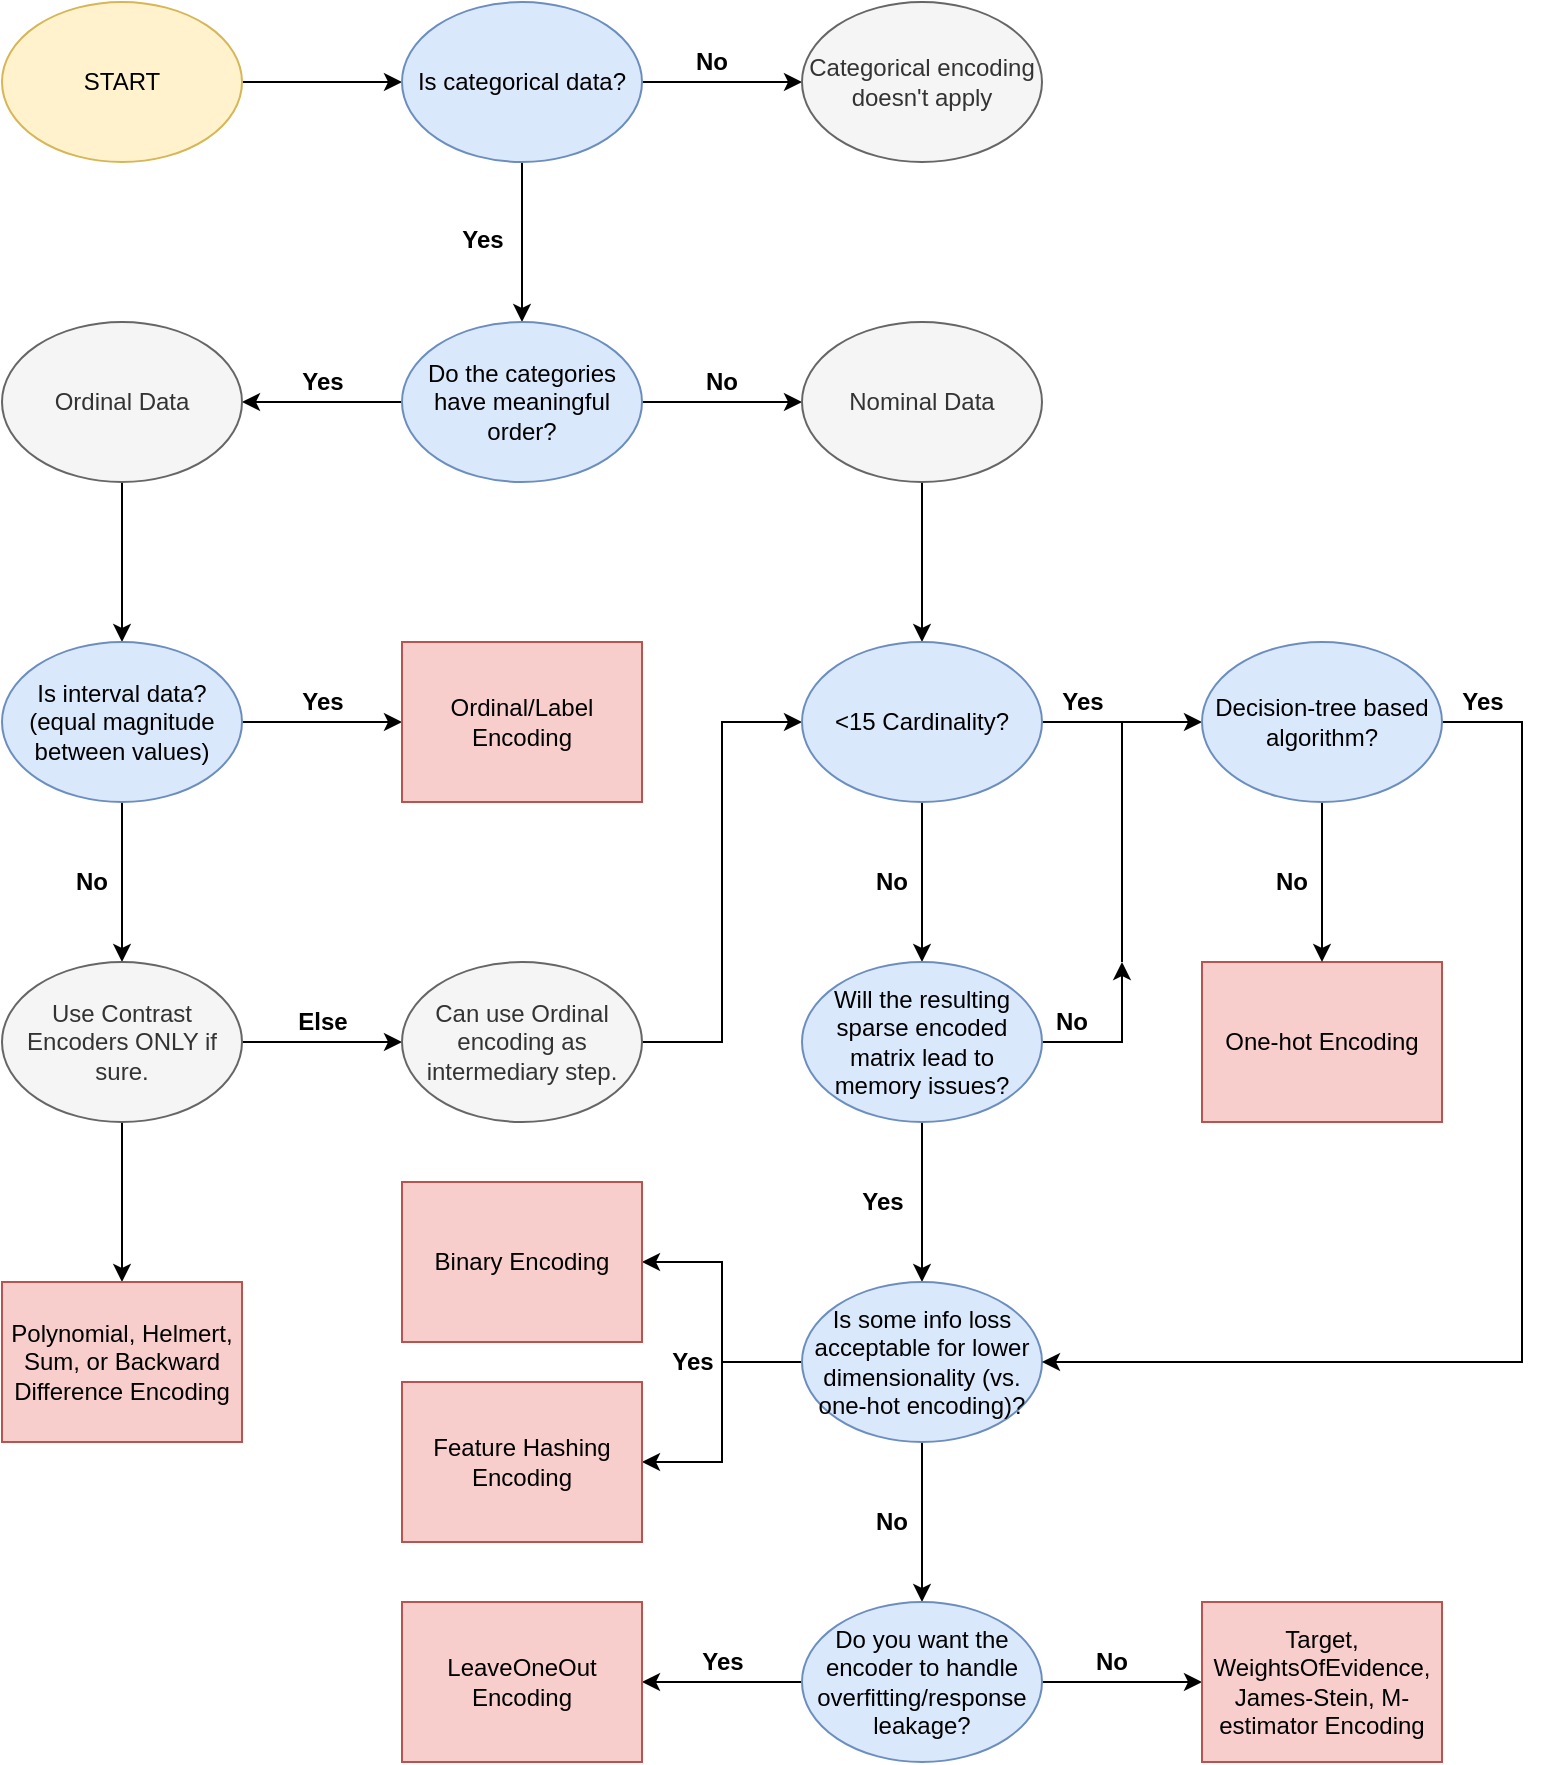 <mxfile version="10.9.7"><diagram id="cJisVo8r_1N0Y84PPaFP" name="Page-1"><mxGraphModel dx="1409" dy="685" grid="1" gridSize="10" guides="1" tooltips="1" connect="1" arrows="1" fold="1" page="1" pageScale="1" pageWidth="850" pageHeight="1100" math="0" shadow="0"><root><mxCell id="0"/><mxCell id="1" parent="0"/><mxCell id="kUPEAqQtSQJiZsgoJ7pE-1" value="" style="edgeStyle=orthogonalEdgeStyle;rounded=0;orthogonalLoop=1;jettySize=auto;html=1;" edge="1" parent="1" source="kUPEAqQtSQJiZsgoJ7pE-2" target="kUPEAqQtSQJiZsgoJ7pE-5"><mxGeometry relative="1" as="geometry"/></mxCell><mxCell id="kUPEAqQtSQJiZsgoJ7pE-2" value="START" style="ellipse;whiteSpace=wrap;html=1;fillColor=#fff2cc;strokeColor=#d6b656;" vertex="1" parent="1"><mxGeometry width="120" height="80" as="geometry"/></mxCell><mxCell id="kUPEAqQtSQJiZsgoJ7pE-3" value="" style="edgeStyle=orthogonalEdgeStyle;rounded=0;orthogonalLoop=1;jettySize=auto;html=1;" edge="1" parent="1" source="kUPEAqQtSQJiZsgoJ7pE-5" target="kUPEAqQtSQJiZsgoJ7pE-41"><mxGeometry relative="1" as="geometry"/></mxCell><mxCell id="kUPEAqQtSQJiZsgoJ7pE-4" value="" style="edgeStyle=orthogonalEdgeStyle;rounded=0;orthogonalLoop=1;jettySize=auto;html=1;" edge="1" parent="1" source="kUPEAqQtSQJiZsgoJ7pE-5" target="kUPEAqQtSQJiZsgoJ7pE-8"><mxGeometry relative="1" as="geometry"/></mxCell><mxCell id="kUPEAqQtSQJiZsgoJ7pE-5" value="Is categorical data?" style="ellipse;whiteSpace=wrap;html=1;fillColor=#dae8fc;strokeColor=#6c8ebf;" vertex="1" parent="1"><mxGeometry x="200" width="120" height="80" as="geometry"/></mxCell><mxCell id="kUPEAqQtSQJiZsgoJ7pE-6" value="" style="edgeStyle=orthogonalEdgeStyle;rounded=0;orthogonalLoop=1;jettySize=auto;html=1;" edge="1" parent="1" source="kUPEAqQtSQJiZsgoJ7pE-8" target="kUPEAqQtSQJiZsgoJ7pE-22"><mxGeometry relative="1" as="geometry"/></mxCell><mxCell id="kUPEAqQtSQJiZsgoJ7pE-7" value="" style="edgeStyle=orthogonalEdgeStyle;rounded=0;orthogonalLoop=1;jettySize=auto;html=1;" edge="1" parent="1" source="kUPEAqQtSQJiZsgoJ7pE-8" target="kUPEAqQtSQJiZsgoJ7pE-10"><mxGeometry relative="1" as="geometry"/></mxCell><mxCell id="kUPEAqQtSQJiZsgoJ7pE-8" value="Do the categories have meaningful order?" style="ellipse;whiteSpace=wrap;html=1;fillColor=#dae8fc;strokeColor=#6c8ebf;" vertex="1" parent="1"><mxGeometry x="200" y="160" width="120" height="80" as="geometry"/></mxCell><mxCell id="kUPEAqQtSQJiZsgoJ7pE-9" value="" style="edgeStyle=orthogonalEdgeStyle;rounded=0;orthogonalLoop=1;jettySize=auto;html=1;" edge="1" parent="1" source="kUPEAqQtSQJiZsgoJ7pE-10" target="kUPEAqQtSQJiZsgoJ7pE-13"><mxGeometry relative="1" as="geometry"/></mxCell><mxCell id="kUPEAqQtSQJiZsgoJ7pE-10" value="Ordinal Data" style="ellipse;whiteSpace=wrap;html=1;fillColor=#f5f5f5;strokeColor=#666666;fontColor=#333333;" vertex="1" parent="1"><mxGeometry y="160" width="120" height="80" as="geometry"/></mxCell><mxCell id="kUPEAqQtSQJiZsgoJ7pE-11" value="" style="edgeStyle=orthogonalEdgeStyle;rounded=0;orthogonalLoop=1;jettySize=auto;html=1;" edge="1" parent="1" source="kUPEAqQtSQJiZsgoJ7pE-13" target="kUPEAqQtSQJiZsgoJ7pE-20"><mxGeometry relative="1" as="geometry"/></mxCell><mxCell id="kUPEAqQtSQJiZsgoJ7pE-12" value="" style="edgeStyle=orthogonalEdgeStyle;rounded=0;orthogonalLoop=1;jettySize=auto;html=1;" edge="1" parent="1" source="kUPEAqQtSQJiZsgoJ7pE-13" target="kUPEAqQtSQJiZsgoJ7pE-16"><mxGeometry relative="1" as="geometry"/></mxCell><mxCell id="kUPEAqQtSQJiZsgoJ7pE-13" value="Is interval data? (equal magnitude between values)" style="ellipse;whiteSpace=wrap;html=1;fillColor=#dae8fc;strokeColor=#6c8ebf;" vertex="1" parent="1"><mxGeometry y="320" width="120" height="80" as="geometry"/></mxCell><mxCell id="kUPEAqQtSQJiZsgoJ7pE-14" value="" style="edgeStyle=orthogonalEdgeStyle;rounded=0;orthogonalLoop=1;jettySize=auto;html=1;" edge="1" parent="1" source="kUPEAqQtSQJiZsgoJ7pE-16" target="kUPEAqQtSQJiZsgoJ7pE-19"><mxGeometry relative="1" as="geometry"/></mxCell><mxCell id="kUPEAqQtSQJiZsgoJ7pE-15" value="" style="edgeStyle=orthogonalEdgeStyle;rounded=0;orthogonalLoop=1;jettySize=auto;html=1;" edge="1" parent="1" source="kUPEAqQtSQJiZsgoJ7pE-16" target="kUPEAqQtSQJiZsgoJ7pE-17"><mxGeometry relative="1" as="geometry"/></mxCell><mxCell id="kUPEAqQtSQJiZsgoJ7pE-16" value="Use Contrast Encoders ONLY if sure." style="ellipse;whiteSpace=wrap;html=1;fillColor=#f5f5f5;strokeColor=#666666;fontColor=#333333;" vertex="1" parent="1"><mxGeometry y="480" width="120" height="80" as="geometry"/></mxCell><mxCell id="kUPEAqQtSQJiZsgoJ7pE-17" value="Polynomial, Helmert, Sum, or Backward Difference Encoding" style="rectangle;whiteSpace=wrap;html=1;fillColor=#f8cecc;strokeColor=#b85450;" vertex="1" parent="1"><mxGeometry y="640" width="120" height="80" as="geometry"/></mxCell><mxCell id="kUPEAqQtSQJiZsgoJ7pE-18" style="edgeStyle=orthogonalEdgeStyle;rounded=0;orthogonalLoop=1;jettySize=auto;html=1;entryX=0;entryY=0.5;entryDx=0;entryDy=0;" edge="1" parent="1" source="kUPEAqQtSQJiZsgoJ7pE-19" target="kUPEAqQtSQJiZsgoJ7pE-25"><mxGeometry relative="1" as="geometry"/></mxCell><mxCell id="kUPEAqQtSQJiZsgoJ7pE-19" value="Can use Ordinal encoding as intermediary step." style="ellipse;whiteSpace=wrap;html=1;fillColor=#f5f5f5;strokeColor=#666666;fontColor=#333333;" vertex="1" parent="1"><mxGeometry x="200" y="480" width="120" height="80" as="geometry"/></mxCell><mxCell id="kUPEAqQtSQJiZsgoJ7pE-20" value="Ordinal/Label Encoding" style="rectangle;whiteSpace=wrap;html=1;fillColor=#f8cecc;strokeColor=#b85450;" vertex="1" parent="1"><mxGeometry x="200" y="320" width="120" height="80" as="geometry"/></mxCell><mxCell id="kUPEAqQtSQJiZsgoJ7pE-21" value="" style="edgeStyle=orthogonalEdgeStyle;rounded=0;orthogonalLoop=1;jettySize=auto;html=1;" edge="1" parent="1" source="kUPEAqQtSQJiZsgoJ7pE-22" target="kUPEAqQtSQJiZsgoJ7pE-25"><mxGeometry relative="1" as="geometry"/></mxCell><mxCell id="kUPEAqQtSQJiZsgoJ7pE-22" value="Nominal Data" style="ellipse;whiteSpace=wrap;html=1;fillColor=#f5f5f5;strokeColor=#666666;fontColor=#333333;" vertex="1" parent="1"><mxGeometry x="400" y="160" width="120" height="80" as="geometry"/></mxCell><mxCell id="kUPEAqQtSQJiZsgoJ7pE-23" value="" style="edgeStyle=orthogonalEdgeStyle;rounded=0;orthogonalLoop=1;jettySize=auto;html=1;" edge="1" parent="1" source="kUPEAqQtSQJiZsgoJ7pE-25" target="kUPEAqQtSQJiZsgoJ7pE-28"><mxGeometry relative="1" as="geometry"/></mxCell><mxCell id="kUPEAqQtSQJiZsgoJ7pE-24" value="" style="edgeStyle=orthogonalEdgeStyle;rounded=0;orthogonalLoop=1;jettySize=auto;html=1;" edge="1" parent="1" source="kUPEAqQtSQJiZsgoJ7pE-25" target="kUPEAqQtSQJiZsgoJ7pE-59"><mxGeometry relative="1" as="geometry"/></mxCell><mxCell id="kUPEAqQtSQJiZsgoJ7pE-25" value="&amp;lt;15 Cardinality?" style="ellipse;whiteSpace=wrap;html=1;fillColor=#dae8fc;strokeColor=#6c8ebf;" vertex="1" parent="1"><mxGeometry x="400" y="320" width="120" height="80" as="geometry"/></mxCell><mxCell id="kUPEAqQtSQJiZsgoJ7pE-27" value="" style="edgeStyle=orthogonalEdgeStyle;rounded=0;orthogonalLoop=1;jettySize=auto;html=1;" edge="1" parent="1" source="kUPEAqQtSQJiZsgoJ7pE-28" target="kUPEAqQtSQJiZsgoJ7pE-32"><mxGeometry relative="1" as="geometry"/></mxCell><mxCell id="kUPEAqQtSQJiZsgoJ7pE-63" value="" style="edgeStyle=orthogonalEdgeStyle;rounded=0;orthogonalLoop=1;jettySize=auto;html=1;" edge="1" parent="1" source="kUPEAqQtSQJiZsgoJ7pE-28"><mxGeometry relative="1" as="geometry"><mxPoint x="560" y="480" as="targetPoint"/><Array as="points"><mxPoint x="560" y="520"/></Array></mxGeometry></mxCell><mxCell id="kUPEAqQtSQJiZsgoJ7pE-28" value="Will the resulting sparse encoded matrix lead to memory issues?" style="ellipse;whiteSpace=wrap;html=1;fillColor=#dae8fc;strokeColor=#6c8ebf;" vertex="1" parent="1"><mxGeometry x="400" y="480" width="120" height="80" as="geometry"/></mxCell><mxCell id="kUPEAqQtSQJiZsgoJ7pE-29" value="" style="edgeStyle=orthogonalEdgeStyle;rounded=0;orthogonalLoop=1;jettySize=auto;html=1;" edge="1" parent="1" source="kUPEAqQtSQJiZsgoJ7pE-32" target="kUPEAqQtSQJiZsgoJ7pE-39"><mxGeometry relative="1" as="geometry"/></mxCell><mxCell id="kUPEAqQtSQJiZsgoJ7pE-30" value="" style="edgeStyle=orthogonalEdgeStyle;rounded=0;orthogonalLoop=1;jettySize=auto;html=1;" edge="1" parent="1" source="kUPEAqQtSQJiZsgoJ7pE-32" target="kUPEAqQtSQJiZsgoJ7pE-38"><mxGeometry relative="1" as="geometry"/></mxCell><mxCell id="kUPEAqQtSQJiZsgoJ7pE-31" value="" style="edgeStyle=orthogonalEdgeStyle;rounded=0;orthogonalLoop=1;jettySize=auto;html=1;" edge="1" parent="1" source="kUPEAqQtSQJiZsgoJ7pE-32"><mxGeometry relative="1" as="geometry"><mxPoint x="460" y="800" as="targetPoint"/></mxGeometry></mxCell><mxCell id="kUPEAqQtSQJiZsgoJ7pE-32" value="Is some info loss acceptable for lower dimensionality (vs. one-hot encoding)?" style="ellipse;whiteSpace=wrap;html=1;fillColor=#dae8fc;strokeColor=#6c8ebf;" vertex="1" parent="1"><mxGeometry x="400" y="640" width="120" height="80" as="geometry"/></mxCell><mxCell id="kUPEAqQtSQJiZsgoJ7pE-33" value="" style="edgeStyle=orthogonalEdgeStyle;rounded=0;orthogonalLoop=1;jettySize=auto;html=1;" edge="1" parent="1" source="kUPEAqQtSQJiZsgoJ7pE-35" target="kUPEAqQtSQJiZsgoJ7pE-37"><mxGeometry relative="1" as="geometry"/></mxCell><mxCell id="kUPEAqQtSQJiZsgoJ7pE-34" value="" style="edgeStyle=orthogonalEdgeStyle;rounded=0;orthogonalLoop=1;jettySize=auto;html=1;" edge="1" parent="1" source="kUPEAqQtSQJiZsgoJ7pE-35" target="kUPEAqQtSQJiZsgoJ7pE-36"><mxGeometry relative="1" as="geometry"/></mxCell><mxCell id="kUPEAqQtSQJiZsgoJ7pE-35" value="Do you want the encoder to handle overfitting/response leakage?" style="ellipse;whiteSpace=wrap;html=1;fillColor=#dae8fc;strokeColor=#6c8ebf;" vertex="1" parent="1"><mxGeometry x="400" y="800" width="120" height="80" as="geometry"/></mxCell><mxCell id="kUPEAqQtSQJiZsgoJ7pE-36" value="Target, WeightsOfEvidence, James-Stein, M-estimator Encoding" style="rectangle;whiteSpace=wrap;html=1;fillColor=#f8cecc;strokeColor=#b85450;" vertex="1" parent="1"><mxGeometry x="600" y="800" width="120" height="80" as="geometry"/></mxCell><mxCell id="kUPEAqQtSQJiZsgoJ7pE-37" value="LeaveOneOut Encoding" style="rectangle;whiteSpace=wrap;html=1;fillColor=#f8cecc;strokeColor=#b85450;" vertex="1" parent="1"><mxGeometry x="200" y="800" width="120" height="80" as="geometry"/></mxCell><mxCell id="kUPEAqQtSQJiZsgoJ7pE-38" value="Feature Hashing Encoding" style="rectangle;whiteSpace=wrap;html=1;fillColor=#f8cecc;strokeColor=#b85450;" vertex="1" parent="1"><mxGeometry x="200" y="690" width="120" height="80" as="geometry"/></mxCell><mxCell id="kUPEAqQtSQJiZsgoJ7pE-39" value="Binary Encoding" style="rectangle;whiteSpace=wrap;html=1;fillColor=#f8cecc;strokeColor=#b85450;" vertex="1" parent="1"><mxGeometry x="200" y="590" width="120" height="80" as="geometry"/></mxCell><mxCell id="kUPEAqQtSQJiZsgoJ7pE-40" value="One-hot Encoding" style="rectangle;whiteSpace=wrap;html=1;fillColor=#f8cecc;strokeColor=#b85450;" vertex="1" parent="1"><mxGeometry x="600" y="480" width="120" height="80" as="geometry"/></mxCell><mxCell id="kUPEAqQtSQJiZsgoJ7pE-41" value="Categorical encoding doesn't apply" style="ellipse;whiteSpace=wrap;html=1;fillColor=#f5f5f5;strokeColor=#666666;fontColor=#333333;" vertex="1" parent="1"><mxGeometry x="400" width="120" height="80" as="geometry"/></mxCell><mxCell id="kUPEAqQtSQJiZsgoJ7pE-42" value="No" style="text;resizable=0;points=[];autosize=1;align=center;verticalAlign=top;spacingTop=-4;fontSize=12;fontStyle=1" vertex="1" parent="1"><mxGeometry x="340" y="20" width="30" height="20" as="geometry"/></mxCell><mxCell id="kUPEAqQtSQJiZsgoJ7pE-43" value="No" style="text;resizable=0;points=[];autosize=1;align=center;verticalAlign=top;spacingTop=-4;fontSize=12;fontStyle=1" vertex="1" parent="1"><mxGeometry x="345" y="180" width="30" height="20" as="geometry"/></mxCell><mxCell id="kUPEAqQtSQJiZsgoJ7pE-44" value="No" style="text;resizable=0;points=[];autosize=1;align=center;verticalAlign=top;spacingTop=-4;fontSize=12;fontStyle=1" vertex="1" parent="1"><mxGeometry x="430" y="430" width="30" height="20" as="geometry"/></mxCell><mxCell id="kUPEAqQtSQJiZsgoJ7pE-45" value="No" style="text;resizable=0;points=[];autosize=1;align=center;verticalAlign=top;spacingTop=-4;fontSize=12;fontStyle=1" vertex="1" parent="1"><mxGeometry x="520" y="500" width="30" height="20" as="geometry"/></mxCell><mxCell id="kUPEAqQtSQJiZsgoJ7pE-46" value="No" style="text;resizable=0;points=[];autosize=1;align=center;verticalAlign=top;spacingTop=-4;fontSize=12;fontStyle=1" vertex="1" parent="1"><mxGeometry x="30" y="430" width="30" height="20" as="geometry"/></mxCell><mxCell id="kUPEAqQtSQJiZsgoJ7pE-47" value="&lt;b&gt;Else&lt;/b&gt;" style="text;html=1;resizable=0;points=[];autosize=1;align=center;verticalAlign=top;spacingTop=-4;fontSize=12;" vertex="1" parent="1"><mxGeometry x="140" y="500" width="40" height="20" as="geometry"/></mxCell><mxCell id="kUPEAqQtSQJiZsgoJ7pE-48" value="No" style="text;resizable=0;points=[];autosize=1;align=center;verticalAlign=top;spacingTop=-4;fontSize=12;fontStyle=1" vertex="1" parent="1"><mxGeometry x="430" y="750" width="30" height="20" as="geometry"/></mxCell><mxCell id="kUPEAqQtSQJiZsgoJ7pE-49" value="No" style="text;resizable=0;points=[];autosize=1;align=center;verticalAlign=top;spacingTop=-4;fontSize=12;fontStyle=1" vertex="1" parent="1"><mxGeometry x="540" y="820" width="30" height="20" as="geometry"/></mxCell><mxCell id="kUPEAqQtSQJiZsgoJ7pE-50" value="&lt;b&gt;Yes&lt;/b&gt;" style="text;html=1;resizable=0;points=[];autosize=1;align=center;verticalAlign=top;spacingTop=-4;fontSize=12;" vertex="1" parent="1"><mxGeometry x="340" y="820" width="40" height="20" as="geometry"/></mxCell><mxCell id="kUPEAqQtSQJiZsgoJ7pE-51" value="&lt;b&gt;Yes&lt;/b&gt;" style="text;html=1;resizable=0;points=[];autosize=1;align=center;verticalAlign=top;spacingTop=-4;fontSize=12;" vertex="1" parent="1"><mxGeometry x="325" y="670" width="40" height="20" as="geometry"/></mxCell><mxCell id="kUPEAqQtSQJiZsgoJ7pE-52" value="&lt;b&gt;Yes&lt;/b&gt;" style="text;html=1;resizable=0;points=[];autosize=1;align=center;verticalAlign=top;spacingTop=-4;fontSize=12;" vertex="1" parent="1"><mxGeometry x="420" y="590" width="40" height="20" as="geometry"/></mxCell><mxCell id="kUPEAqQtSQJiZsgoJ7pE-53" value="&lt;b&gt;Yes&lt;/b&gt;" style="text;html=1;resizable=0;points=[];autosize=1;align=center;verticalAlign=top;spacingTop=-4;fontSize=12;" vertex="1" parent="1"><mxGeometry x="140" y="180" width="40" height="20" as="geometry"/></mxCell><mxCell id="kUPEAqQtSQJiZsgoJ7pE-54" value="&lt;b&gt;Yes&lt;/b&gt;" style="text;html=1;resizable=0;points=[];autosize=1;align=center;verticalAlign=top;spacingTop=-4;fontSize=12;" vertex="1" parent="1"><mxGeometry x="220" y="109" width="40" height="20" as="geometry"/></mxCell><mxCell id="kUPEAqQtSQJiZsgoJ7pE-55" value="&lt;b&gt;Yes&lt;/b&gt;" style="text;html=1;resizable=0;points=[];autosize=1;align=center;verticalAlign=top;spacingTop=-4;fontSize=12;" vertex="1" parent="1"><mxGeometry x="520" y="340" width="40" height="20" as="geometry"/></mxCell><mxCell id="kUPEAqQtSQJiZsgoJ7pE-56" value="&lt;b&gt;Yes&lt;/b&gt;" style="text;html=1;resizable=0;points=[];autosize=1;align=center;verticalAlign=top;spacingTop=-4;fontSize=12;" vertex="1" parent="1"><mxGeometry x="140" y="340" width="40" height="20" as="geometry"/></mxCell><mxCell id="kUPEAqQtSQJiZsgoJ7pE-57" value="" style="edgeStyle=orthogonalEdgeStyle;rounded=0;orthogonalLoop=1;jettySize=auto;html=1;" edge="1" parent="1" source="kUPEAqQtSQJiZsgoJ7pE-59" target="kUPEAqQtSQJiZsgoJ7pE-40"><mxGeometry relative="1" as="geometry"/></mxCell><mxCell id="kUPEAqQtSQJiZsgoJ7pE-58" style="edgeStyle=orthogonalEdgeStyle;rounded=0;orthogonalLoop=1;jettySize=auto;html=1;entryX=1;entryY=0.5;entryDx=0;entryDy=0;" edge="1" parent="1" source="kUPEAqQtSQJiZsgoJ7pE-59" target="kUPEAqQtSQJiZsgoJ7pE-32"><mxGeometry relative="1" as="geometry"><mxPoint x="750" y="820" as="targetPoint"/><Array as="points"><mxPoint x="760" y="360"/><mxPoint x="760" y="680"/></Array></mxGeometry></mxCell><mxCell id="kUPEAqQtSQJiZsgoJ7pE-59" value="Decision-tree based algorithm?" style="ellipse;whiteSpace=wrap;html=1;fillColor=#dae8fc;strokeColor=#6c8ebf;" vertex="1" parent="1"><mxGeometry x="600" y="320" width="120" height="80" as="geometry"/></mxCell><mxCell id="kUPEAqQtSQJiZsgoJ7pE-60" value="No" style="text;resizable=0;points=[];autosize=1;align=center;verticalAlign=top;spacingTop=-4;fontSize=12;fontStyle=1" vertex="1" parent="1"><mxGeometry x="630" y="430" width="30" height="20" as="geometry"/></mxCell><mxCell id="kUPEAqQtSQJiZsgoJ7pE-61" value="&lt;b&gt;Yes&lt;/b&gt;" style="text;html=1;resizable=0;points=[];autosize=1;align=center;verticalAlign=top;spacingTop=-4;fontSize=12;" vertex="1" parent="1"><mxGeometry x="720" y="340" width="40" height="20" as="geometry"/></mxCell><mxCell id="kUPEAqQtSQJiZsgoJ7pE-65" value="" style="endArrow=none;html=1;" edge="1" parent="1"><mxGeometry width="50" height="50" relative="1" as="geometry"><mxPoint x="560" y="480" as="sourcePoint"/><mxPoint x="560" y="360" as="targetPoint"/></mxGeometry></mxCell></root></mxGraphModel></diagram></mxfile>